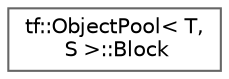 digraph "类继承关系图"
{
 // LATEX_PDF_SIZE
  bgcolor="transparent";
  edge [fontname=Helvetica,fontsize=10,labelfontname=Helvetica,labelfontsize=10];
  node [fontname=Helvetica,fontsize=10,shape=box,height=0.2,width=0.4];
  rankdir="LR";
  Node0 [id="Node000000",label="tf::ObjectPool\< T,\l S \>::Block",height=0.2,width=0.4,color="grey40", fillcolor="white", style="filled",URL="$structtf_1_1_object_pool_1_1_block.html",tooltip=" "];
}
